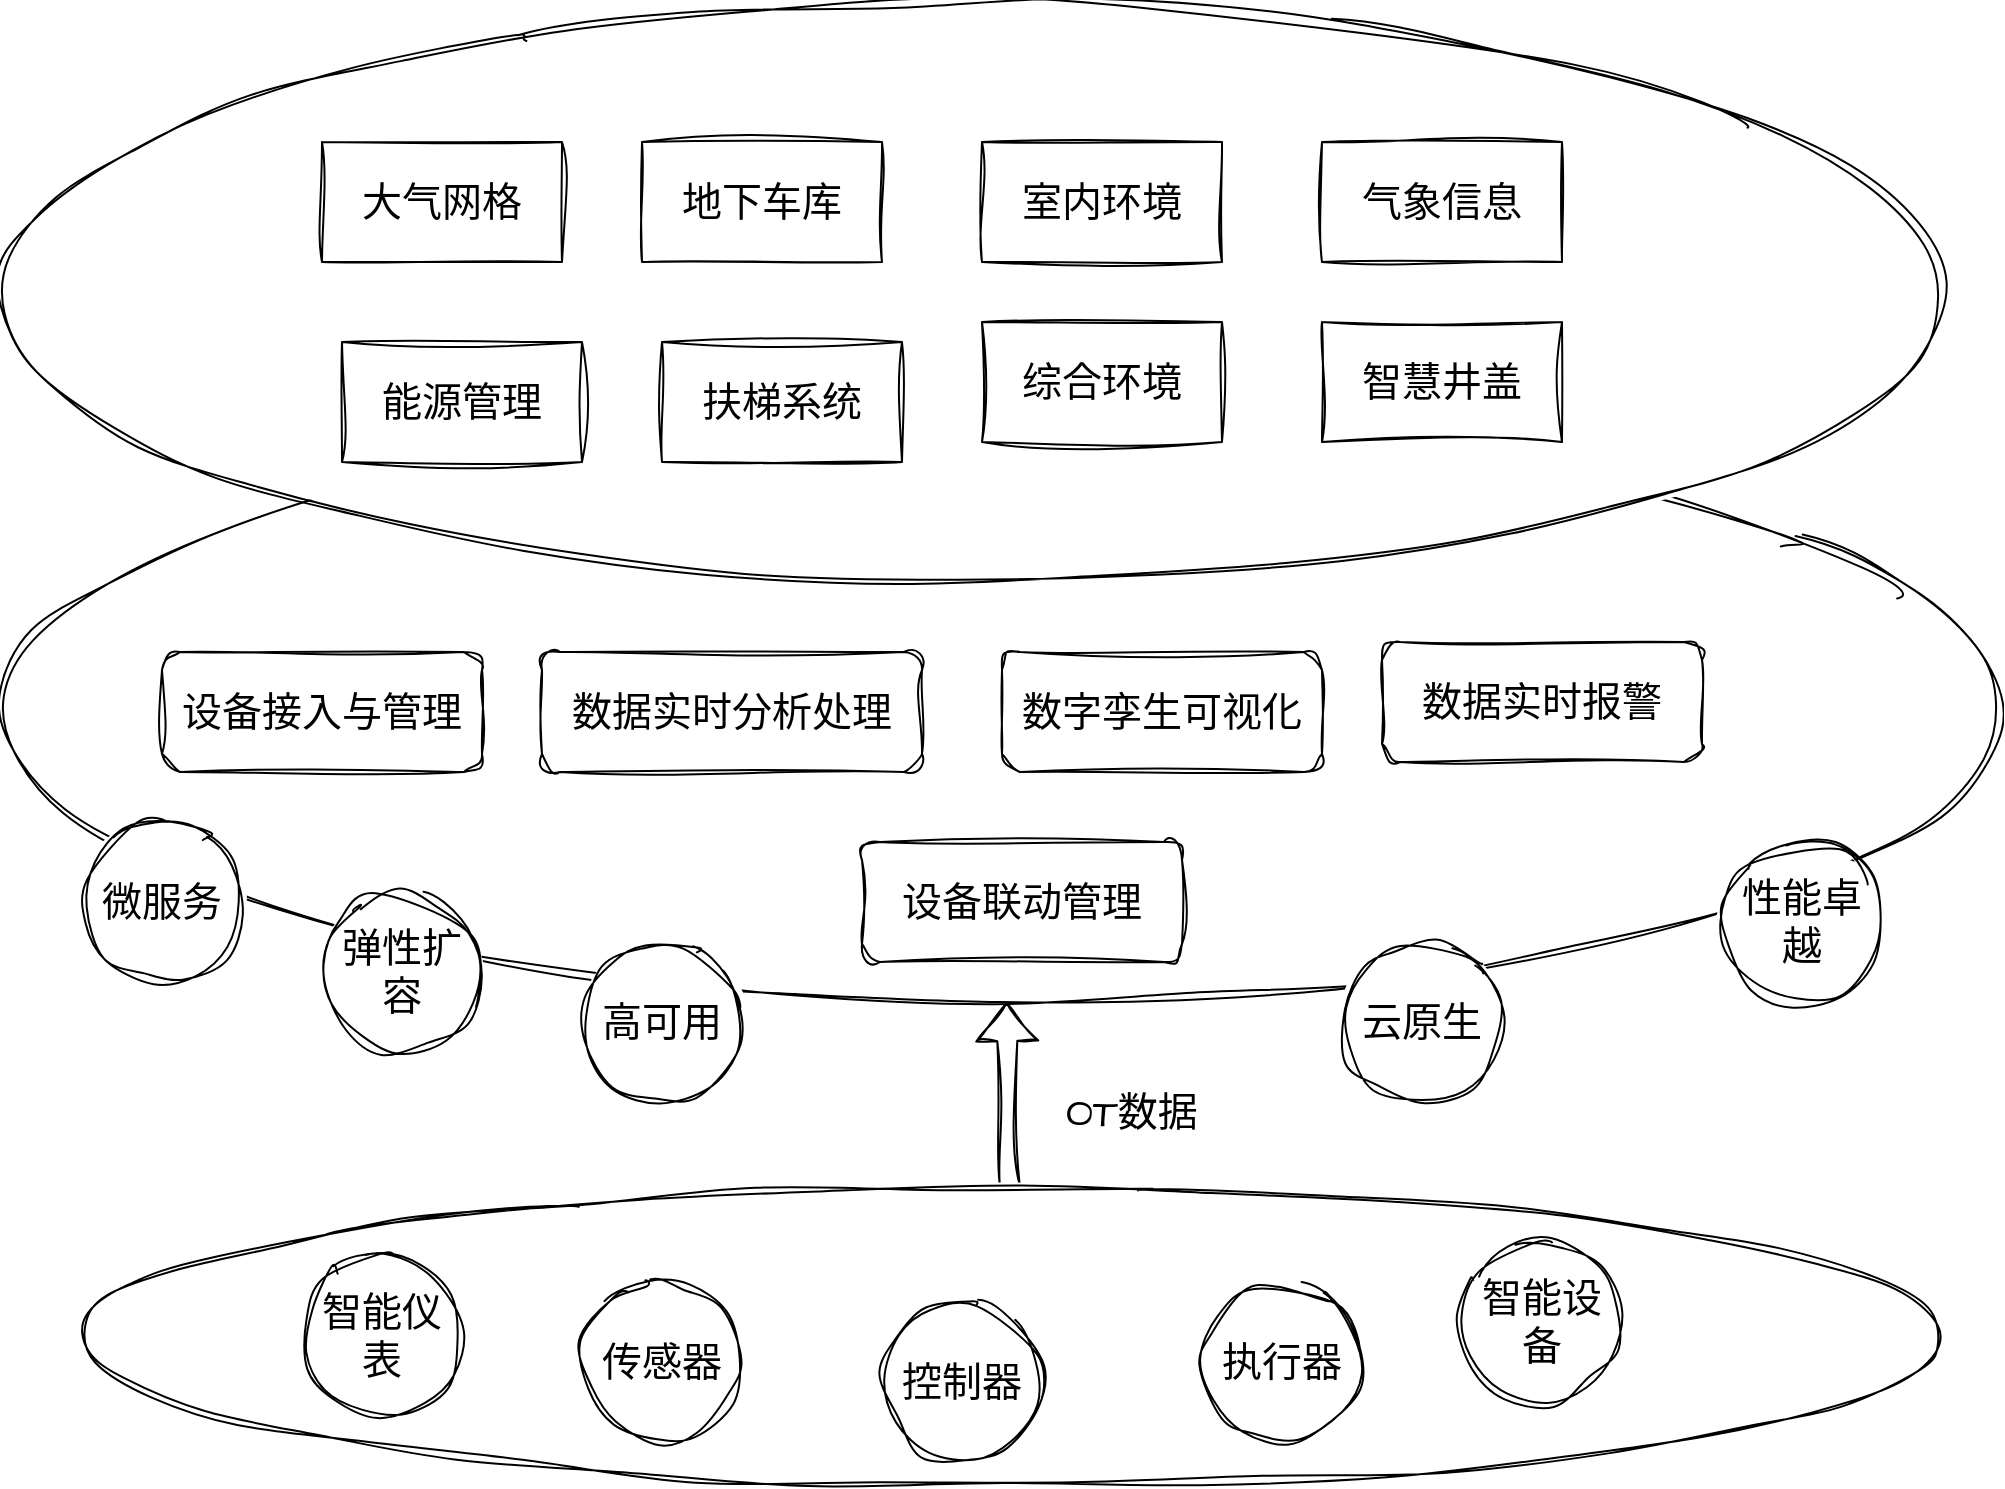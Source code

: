 <mxfile version="21.8.0" type="github" pages="3">
  <diagram name="SaaS" id="m4n6hDYsiDirdl6bRJB4">
    <mxGraphModel dx="887" dy="1329" grid="0" gridSize="10" guides="1" tooltips="1" connect="0" arrows="1" fold="1" page="0" pageScale="1" pageWidth="827" pageHeight="1169" math="0" shadow="0">
      <root>
        <mxCell id="0" />
        <mxCell id="1" parent="0" />
        <mxCell id="RZoHzr7NwzyxJqicnZkD-8" value="" style="edgeStyle=none;shape=flexArrow;rounded=0;sketch=1;hachureGap=4;jiggle=2;curveFitting=1;orthogonalLoop=1;jettySize=auto;html=1;fontFamily=Architects Daughter;fontSource=https%3A%2F%2Ffonts.googleapis.com%2Fcss%3Ffamily%3DArchitects%2BDaughter;fontSize=16;" edge="1" parent="1" source="RZoHzr7NwzyxJqicnZkD-6" target="gieo1ZY8_jx4dygd5aAG-10">
          <mxGeometry relative="1" as="geometry" />
        </mxCell>
        <mxCell id="gieo1ZY8_jx4dygd5aAG-10" value="" style="ellipse;whiteSpace=wrap;html=1;sketch=1;hachureGap=4;jiggle=2;curveFitting=1;fontFamily=Architects Daughter;fontSource=https%3A%2F%2Ffonts.googleapis.com%2Fcss%3Ffamily%3DArchitects%2BDaughter;fontSize=20;" vertex="1" parent="1">
          <mxGeometry x="880" y="200" width="1000" height="290" as="geometry" />
        </mxCell>
        <mxCell id="gieo1ZY8_jx4dygd5aAG-12" value="设备接入与管理" style="rounded=1;whiteSpace=wrap;html=1;sketch=1;hachureGap=4;jiggle=2;curveFitting=1;fontFamily=Architects Daughter;fontSource=https%3A%2F%2Ffonts.googleapis.com%2Fcss%3Ffamily%3DArchitects%2BDaughter;fontSize=20;" vertex="1" parent="1">
          <mxGeometry x="960" y="315" width="160" height="60" as="geometry" />
        </mxCell>
        <mxCell id="gieo1ZY8_jx4dygd5aAG-13" value="数据实时分析处理" style="rounded=1;whiteSpace=wrap;html=1;sketch=1;hachureGap=4;jiggle=2;curveFitting=1;fontFamily=Architects Daughter;fontSource=https%3A%2F%2Ffonts.googleapis.com%2Fcss%3Ffamily%3DArchitects%2BDaughter;fontSize=20;" vertex="1" parent="1">
          <mxGeometry x="1150" y="315" width="190" height="60" as="geometry" />
        </mxCell>
        <mxCell id="gieo1ZY8_jx4dygd5aAG-14" value="数字孪生可视化" style="rounded=1;whiteSpace=wrap;html=1;sketch=1;hachureGap=4;jiggle=2;curveFitting=1;fontFamily=Architects Daughter;fontSource=https%3A%2F%2Ffonts.googleapis.com%2Fcss%3Ffamily%3DArchitects%2BDaughter;fontSize=20;" vertex="1" parent="1">
          <mxGeometry x="1380" y="315" width="160" height="60" as="geometry" />
        </mxCell>
        <mxCell id="gieo1ZY8_jx4dygd5aAG-15" value="数据实时报警" style="rounded=1;whiteSpace=wrap;html=1;sketch=1;hachureGap=4;jiggle=2;curveFitting=1;fontFamily=Architects Daughter;fontSource=https%3A%2F%2Ffonts.googleapis.com%2Fcss%3Ffamily%3DArchitects%2BDaughter;fontSize=20;" vertex="1" parent="1">
          <mxGeometry x="1570" y="310" width="160" height="60" as="geometry" />
        </mxCell>
        <mxCell id="gieo1ZY8_jx4dygd5aAG-16" value="设备联动管理" style="rounded=1;whiteSpace=wrap;html=1;sketch=1;hachureGap=4;jiggle=2;curveFitting=1;fontFamily=Architects Daughter;fontSource=https%3A%2F%2Ffonts.googleapis.com%2Fcss%3Ffamily%3DArchitects%2BDaughter;fontSize=20;" vertex="1" parent="1">
          <mxGeometry x="1310" y="410" width="160" height="60" as="geometry" />
        </mxCell>
        <mxCell id="gieo1ZY8_jx4dygd5aAG-17" value="微服务" style="ellipse;whiteSpace=wrap;html=1;aspect=fixed;sketch=1;hachureGap=4;jiggle=2;curveFitting=1;fontFamily=Architects Daughter;fontSource=https%3A%2F%2Ffonts.googleapis.com%2Fcss%3Ffamily%3DArchitects%2BDaughter;fontSize=20;" vertex="1" parent="1">
          <mxGeometry x="920" y="400" width="80" height="80" as="geometry" />
        </mxCell>
        <mxCell id="gieo1ZY8_jx4dygd5aAG-19" value="弹性扩容" style="ellipse;whiteSpace=wrap;html=1;aspect=fixed;sketch=1;hachureGap=4;jiggle=2;curveFitting=1;fontFamily=Architects Daughter;fontSource=https%3A%2F%2Ffonts.googleapis.com%2Fcss%3Ffamily%3DArchitects%2BDaughter;fontSize=20;" vertex="1" parent="1">
          <mxGeometry x="1040" y="435" width="80" height="80" as="geometry" />
        </mxCell>
        <mxCell id="gieo1ZY8_jx4dygd5aAG-20" value="高可用" style="ellipse;whiteSpace=wrap;html=1;aspect=fixed;sketch=1;hachureGap=4;jiggle=2;curveFitting=1;fontFamily=Architects Daughter;fontSource=https%3A%2F%2Ffonts.googleapis.com%2Fcss%3Ffamily%3DArchitects%2BDaughter;fontSize=20;" vertex="1" parent="1">
          <mxGeometry x="1170" y="460" width="80" height="80" as="geometry" />
        </mxCell>
        <mxCell id="gieo1ZY8_jx4dygd5aAG-21" value="云原生" style="ellipse;whiteSpace=wrap;html=1;aspect=fixed;sketch=1;hachureGap=4;jiggle=2;curveFitting=1;fontFamily=Architects Daughter;fontSource=https%3A%2F%2Ffonts.googleapis.com%2Fcss%3Ffamily%3DArchitects%2BDaughter;fontSize=20;" vertex="1" parent="1">
          <mxGeometry x="1550" y="460" width="80" height="80" as="geometry" />
        </mxCell>
        <mxCell id="gieo1ZY8_jx4dygd5aAG-22" value="性能卓越" style="ellipse;whiteSpace=wrap;html=1;aspect=fixed;sketch=1;hachureGap=4;jiggle=2;curveFitting=1;fontFamily=Architects Daughter;fontSource=https%3A%2F%2Ffonts.googleapis.com%2Fcss%3Ffamily%3DArchitects%2BDaughter;fontSize=20;" vertex="1" parent="1">
          <mxGeometry x="1740" y="410" width="80" height="80" as="geometry" />
        </mxCell>
        <mxCell id="RZoHzr7NwzyxJqicnZkD-9" value="OT数据" style="text;html=1;strokeColor=none;fillColor=none;align=center;verticalAlign=middle;whiteSpace=wrap;rounded=0;fontSize=20;fontFamily=Architects Daughter;" vertex="1" parent="1">
          <mxGeometry x="1390" y="530" width="110" height="30" as="geometry" />
        </mxCell>
        <mxCell id="uNp5tnJ4tZkyF2c7EMMy-1" value="" style="group" vertex="1" connectable="0" parent="1">
          <mxGeometry x="880" y="-10" width="970" height="290" as="geometry" />
        </mxCell>
        <mxCell id="gieo1ZY8_jx4dygd5aAG-1" value="" style="ellipse;whiteSpace=wrap;html=1;sketch=1;hachureGap=4;jiggle=2;curveFitting=1;fontFamily=Architects Daughter;fontSource=https%3A%2F%2Ffonts.googleapis.com%2Fcss%3Ffamily%3DArchitects%2BDaughter;fontSize=20;" vertex="1" parent="uNp5tnJ4tZkyF2c7EMMy-1">
          <mxGeometry width="970" height="290" as="geometry" />
        </mxCell>
        <mxCell id="gieo1ZY8_jx4dygd5aAG-2" value="大气网格" style="rounded=0;whiteSpace=wrap;html=1;sketch=1;hachureGap=4;jiggle=2;curveFitting=1;fontFamily=Architects Daughter;fontSource=https%3A%2F%2Ffonts.googleapis.com%2Fcss%3Ffamily%3DArchitects%2BDaughter;fontSize=20;" vertex="1" parent="uNp5tnJ4tZkyF2c7EMMy-1">
          <mxGeometry x="160" y="70" width="120" height="60" as="geometry" />
        </mxCell>
        <mxCell id="gieo1ZY8_jx4dygd5aAG-3" value="地下车库" style="rounded=0;whiteSpace=wrap;html=1;sketch=1;hachureGap=4;jiggle=2;curveFitting=1;fontFamily=Architects Daughter;fontSource=https%3A%2F%2Ffonts.googleapis.com%2Fcss%3Ffamily%3DArchitects%2BDaughter;fontSize=20;" vertex="1" parent="uNp5tnJ4tZkyF2c7EMMy-1">
          <mxGeometry x="320" y="70" width="120" height="60" as="geometry" />
        </mxCell>
        <mxCell id="gieo1ZY8_jx4dygd5aAG-4" value="能源管理" style="rounded=0;whiteSpace=wrap;html=1;sketch=1;hachureGap=4;jiggle=2;curveFitting=1;fontFamily=Architects Daughter;fontSource=https%3A%2F%2Ffonts.googleapis.com%2Fcss%3Ffamily%3DArchitects%2BDaughter;fontSize=20;" vertex="1" parent="uNp5tnJ4tZkyF2c7EMMy-1">
          <mxGeometry x="170" y="170" width="120" height="60" as="geometry" />
        </mxCell>
        <mxCell id="gieo1ZY8_jx4dygd5aAG-5" value="扶梯系统" style="rounded=0;whiteSpace=wrap;html=1;sketch=1;hachureGap=4;jiggle=2;curveFitting=1;fontFamily=Architects Daughter;fontSource=https%3A%2F%2Ffonts.googleapis.com%2Fcss%3Ffamily%3DArchitects%2BDaughter;fontSize=20;" vertex="1" parent="uNp5tnJ4tZkyF2c7EMMy-1">
          <mxGeometry x="330" y="170" width="120" height="60" as="geometry" />
        </mxCell>
        <mxCell id="gieo1ZY8_jx4dygd5aAG-6" value="室内环境" style="rounded=0;whiteSpace=wrap;html=1;sketch=1;hachureGap=4;jiggle=2;curveFitting=1;fontFamily=Architects Daughter;fontSource=https%3A%2F%2Ffonts.googleapis.com%2Fcss%3Ffamily%3DArchitects%2BDaughter;fontSize=20;" vertex="1" parent="uNp5tnJ4tZkyF2c7EMMy-1">
          <mxGeometry x="490" y="70" width="120" height="60" as="geometry" />
        </mxCell>
        <mxCell id="gieo1ZY8_jx4dygd5aAG-7" value="综合环境" style="rounded=0;whiteSpace=wrap;html=1;sketch=1;hachureGap=4;jiggle=2;curveFitting=1;fontFamily=Architects Daughter;fontSource=https%3A%2F%2Ffonts.googleapis.com%2Fcss%3Ffamily%3DArchitects%2BDaughter;fontSize=20;" vertex="1" parent="uNp5tnJ4tZkyF2c7EMMy-1">
          <mxGeometry x="490" y="160" width="120" height="60" as="geometry" />
        </mxCell>
        <mxCell id="gieo1ZY8_jx4dygd5aAG-8" value="气象信息" style="rounded=0;whiteSpace=wrap;html=1;sketch=1;hachureGap=4;jiggle=2;curveFitting=1;fontFamily=Architects Daughter;fontSource=https%3A%2F%2Ffonts.googleapis.com%2Fcss%3Ffamily%3DArchitects%2BDaughter;fontSize=20;" vertex="1" parent="uNp5tnJ4tZkyF2c7EMMy-1">
          <mxGeometry x="660" y="70" width="120" height="60" as="geometry" />
        </mxCell>
        <mxCell id="gieo1ZY8_jx4dygd5aAG-9" value="智慧井盖" style="rounded=0;whiteSpace=wrap;html=1;sketch=1;hachureGap=4;jiggle=2;curveFitting=1;fontFamily=Architects Daughter;fontSource=https%3A%2F%2Ffonts.googleapis.com%2Fcss%3Ffamily%3DArchitects%2BDaughter;fontSize=20;" vertex="1" parent="uNp5tnJ4tZkyF2c7EMMy-1">
          <mxGeometry x="660" y="160" width="120" height="60" as="geometry" />
        </mxCell>
        <mxCell id="uNp5tnJ4tZkyF2c7EMMy-2" value="" style="group" vertex="1" connectable="0" parent="1">
          <mxGeometry x="920" y="582" width="930" height="150" as="geometry" />
        </mxCell>
        <mxCell id="RZoHzr7NwzyxJqicnZkD-6" value="" style="ellipse;whiteSpace=wrap;html=1;sketch=1;hachureGap=4;jiggle=2;curveFitting=1;fontFamily=Architects Daughter;fontSource=https%3A%2F%2Ffonts.googleapis.com%2Fcss%3Ffamily%3DArchitects%2BDaughter;fontSize=20;" vertex="1" parent="uNp5tnJ4tZkyF2c7EMMy-2">
          <mxGeometry width="930" height="150" as="geometry" />
        </mxCell>
        <mxCell id="RZoHzr7NwzyxJqicnZkD-1" value="智能仪表" style="ellipse;whiteSpace=wrap;html=1;aspect=fixed;sketch=1;hachureGap=4;jiggle=2;curveFitting=1;fontFamily=Architects Daughter;fontSource=https%3A%2F%2Ffonts.googleapis.com%2Fcss%3Ffamily%3DArchitects%2BDaughter;fontSize=20;" vertex="1" parent="uNp5tnJ4tZkyF2c7EMMy-2">
          <mxGeometry x="110" y="35" width="80" height="80" as="geometry" />
        </mxCell>
        <mxCell id="RZoHzr7NwzyxJqicnZkD-2" value="传感器" style="ellipse;whiteSpace=wrap;html=1;aspect=fixed;sketch=1;hachureGap=4;jiggle=2;curveFitting=1;fontFamily=Architects Daughter;fontSource=https%3A%2F%2Ffonts.googleapis.com%2Fcss%3Ffamily%3DArchitects%2BDaughter;fontSize=20;" vertex="1" parent="uNp5tnJ4tZkyF2c7EMMy-2">
          <mxGeometry x="250" y="48" width="80" height="80" as="geometry" />
        </mxCell>
        <mxCell id="RZoHzr7NwzyxJqicnZkD-3" value="控制器" style="ellipse;whiteSpace=wrap;html=1;aspect=fixed;sketch=1;hachureGap=4;jiggle=2;curveFitting=1;fontFamily=Architects Daughter;fontSource=https%3A%2F%2Ffonts.googleapis.com%2Fcss%3Ffamily%3DArchitects%2BDaughter;fontSize=20;" vertex="1" parent="uNp5tnJ4tZkyF2c7EMMy-2">
          <mxGeometry x="400" y="58" width="80" height="80" as="geometry" />
        </mxCell>
        <mxCell id="RZoHzr7NwzyxJqicnZkD-4" value="执行器" style="ellipse;whiteSpace=wrap;html=1;aspect=fixed;sketch=1;hachureGap=4;jiggle=2;curveFitting=1;fontFamily=Architects Daughter;fontSource=https%3A%2F%2Ffonts.googleapis.com%2Fcss%3Ffamily%3DArchitects%2BDaughter;fontSize=20;" vertex="1" parent="uNp5tnJ4tZkyF2c7EMMy-2">
          <mxGeometry x="560" y="48" width="80" height="80" as="geometry" />
        </mxCell>
        <mxCell id="RZoHzr7NwzyxJqicnZkD-5" value="智能设备" style="ellipse;whiteSpace=wrap;html=1;aspect=fixed;sketch=1;hachureGap=4;jiggle=2;curveFitting=1;fontFamily=Architects Daughter;fontSource=https%3A%2F%2Ffonts.googleapis.com%2Fcss%3Ffamily%3DArchitects%2BDaughter;fontSize=20;" vertex="1" parent="uNp5tnJ4tZkyF2c7EMMy-2">
          <mxGeometry x="690" y="28" width="80" height="80" as="geometry" />
        </mxCell>
      </root>
    </mxGraphModel>
  </diagram>
  <diagram id="pRVTCiDznoJP4SaoYn0O" name="pass">
    <mxGraphModel dx="2234" dy="790" grid="1" gridSize="10" guides="1" tooltips="1" connect="1" arrows="1" fold="1" page="0" pageScale="1" pageWidth="827" pageHeight="1169" background="none" math="0" shadow="0">
      <root>
        <mxCell id="0" />
        <mxCell id="1" parent="0" />
        <mxCell id="oCex1-GJ8jX0Ny9O0goI-1" value="" style="group" vertex="1" connectable="0" parent="1">
          <mxGeometry x="250" y="660" width="230" height="130" as="geometry" />
        </mxCell>
        <mxCell id="vBun9J7u5blCc5pX4mfy-12" value="" style="rounded=0;whiteSpace=wrap;html=1;sketch=1;hachureGap=4;jiggle=2;curveFitting=1;fontFamily=Architects Daughter;fontSource=https%3A%2F%2Ffonts.googleapis.com%2Fcss%3Ffamily%3DArchitects%2BDaughter;fontSize=20;" vertex="1" parent="oCex1-GJ8jX0Ny9O0goI-1">
          <mxGeometry width="230" height="130" as="geometry" />
        </mxCell>
        <mxCell id="vBun9J7u5blCc5pX4mfy-13" value="MySQL" style="text;html=1;strokeColor=none;fillColor=none;align=center;verticalAlign=middle;whiteSpace=wrap;rounded=0;fontSize=20;fontFamily=Architects Daughter;" vertex="1" parent="oCex1-GJ8jX0Ny9O0goI-1">
          <mxGeometry x="30.002" y="80" width="53.077" height="48.75" as="geometry" />
        </mxCell>
        <mxCell id="vBun9J7u5blCc5pX4mfy-14" value="kafka" style="text;html=1;strokeColor=none;fillColor=none;align=center;verticalAlign=middle;whiteSpace=wrap;rounded=0;fontSize=20;fontFamily=Architects Daughter;" vertex="1" parent="oCex1-GJ8jX0Ny9O0goI-1">
          <mxGeometry x="29.998" y="40.63" width="53.077" height="48.75" as="geometry" />
        </mxCell>
        <mxCell id="vBun9J7u5blCc5pX4mfy-15" value="redis" style="text;html=1;strokeColor=none;fillColor=none;align=center;verticalAlign=middle;whiteSpace=wrap;rounded=0;fontSize=20;fontFamily=Architects Daughter;" vertex="1" parent="oCex1-GJ8jX0Ny9O0goI-1">
          <mxGeometry x="120.003" y="80" width="53.077" height="48.75" as="geometry" />
        </mxCell>
        <mxCell id="vBun9J7u5blCc5pX4mfy-16" value="数据存储与IOT Hub服务" style="text;html=1;strokeColor=#6c8ebf;fillColor=#dae8fc;align=center;verticalAlign=middle;whiteSpace=wrap;rounded=0;fontSize=20;fontFamily=Architects Daughter;" vertex="1" parent="oCex1-GJ8jX0Ny9O0goI-1">
          <mxGeometry width="230" height="48.75" as="geometry" />
        </mxCell>
        <mxCell id="ro426UDlpU2wgewWa03R-1" value="OSS" style="text;html=1;strokeColor=none;fillColor=none;align=center;verticalAlign=middle;whiteSpace=wrap;rounded=0;fontSize=20;fontFamily=Architects Daughter;" vertex="1" parent="oCex1-GJ8jX0Ny9O0goI-1">
          <mxGeometry x="120.003" y="40.63" width="53.077" height="48.75" as="geometry" />
        </mxCell>
        <mxCell id="oCex1-GJ8jX0Ny9O0goI-2" value="" style="group" vertex="1" connectable="0" parent="1">
          <mxGeometry x="-400" y="500" width="150" height="360" as="geometry" />
        </mxCell>
        <mxCell id="jM1yriNwd3W5rqvQQaX0-2" value="" style="rounded=0;whiteSpace=wrap;html=1;sketch=1;hachureGap=4;jiggle=2;curveFitting=1;fontFamily=Architects Daughter;fontSource=https%3A%2F%2Ffonts.googleapis.com%2Fcss%3Ffamily%3DArchitects%2BDaughter;fontSize=20;" vertex="1" parent="oCex1-GJ8jX0Ny9O0goI-2">
          <mxGeometry width="150" height="360" as="geometry" />
        </mxCell>
        <mxCell id="jM1yriNwd3W5rqvQQaX0-5" value="Spring Framework" style="text;html=1;strokeColor=none;fillColor=none;align=center;verticalAlign=middle;whiteSpace=wrap;rounded=0;fontSize=20;fontFamily=Architects Daughter;" vertex="1" parent="oCex1-GJ8jX0Ny9O0goI-2">
          <mxGeometry width="140" height="45" as="geometry" />
        </mxCell>
        <mxCell id="jM1yriNwd3W5rqvQQaX0-6" value="- API网关&lt;br&gt;- 服务发现&lt;br&gt;- 服务熔断&lt;br&gt;- 负载均衡" style="text;html=1;strokeColor=none;fillColor=none;align=center;verticalAlign=middle;whiteSpace=wrap;rounded=0;fontSize=20;fontFamily=Architects Daughter;" vertex="1" parent="oCex1-GJ8jX0Ny9O0goI-2">
          <mxGeometry x="15" y="112.5" width="110" height="191.25" as="geometry" />
        </mxCell>
        <mxCell id="jM1yriNwd3W5rqvQQaX0-7" value="Spring&amp;nbsp;Cloud" style="text;html=1;strokeColor=none;fillColor=none;align=center;verticalAlign=middle;whiteSpace=wrap;rounded=0;fontSize=20;fontFamily=Architects Daughter;" vertex="1" parent="oCex1-GJ8jX0Ny9O0goI-2">
          <mxGeometry x="5" y="56.25" width="140" height="45" as="geometry" />
        </mxCell>
        <mxCell id="oCex1-GJ8jX0Ny9O0goI-3" value="" style="group" vertex="1" connectable="0" parent="1">
          <mxGeometry x="-510" y="390" width="1000" height="85" as="geometry" />
        </mxCell>
        <mxCell id="vBun9J7u5blCc5pX4mfy-17" value="" style="rounded=0;whiteSpace=wrap;html=1;sketch=1;hachureGap=4;jiggle=2;curveFitting=1;fontFamily=Architects Daughter;fontSource=https%3A%2F%2Ffonts.googleapis.com%2Fcss%3Ffamily%3DArchitects%2BDaughter;fontSize=20;" vertex="1" parent="oCex1-GJ8jX0Ny9O0goI-3">
          <mxGeometry y="10" width="1000" height="70" as="geometry" />
        </mxCell>
        <mxCell id="vBun9J7u5blCc5pX4mfy-18" value="Saas" style="rounded=0;whiteSpace=wrap;html=1;sketch=1;hachureGap=4;jiggle=2;curveFitting=1;fontFamily=Architects Daughter;fontSource=https%3A%2F%2Ffonts.googleapis.com%2Fcss%3Ffamily%3DArchitects%2BDaughter;fontSize=20;" vertex="1" parent="oCex1-GJ8jX0Ny9O0goI-3">
          <mxGeometry y="10" width="120" height="70" as="geometry" />
        </mxCell>
        <mxCell id="vBun9J7u5blCc5pX4mfy-19" value="能源管理" style="ellipse;shape=cloud;whiteSpace=wrap;html=1;sketch=1;hachureGap=4;jiggle=2;curveFitting=1;fontFamily=Architects Daughter;fontSource=https%3A%2F%2Ffonts.googleapis.com%2Fcss%3Ffamily%3DArchitects%2BDaughter;fontSize=20;" vertex="1" parent="oCex1-GJ8jX0Ny9O0goI-3">
          <mxGeometry x="130" y="5" width="120" height="80" as="geometry" />
        </mxCell>
        <mxCell id="vBun9J7u5blCc5pX4mfy-20" value="扶梯系统" style="ellipse;shape=cloud;whiteSpace=wrap;html=1;sketch=1;hachureGap=4;jiggle=2;curveFitting=1;fontFamily=Architects Daughter;fontSource=https%3A%2F%2Ffonts.googleapis.com%2Fcss%3Ffamily%3DArchitects%2BDaughter;fontSize=20;" vertex="1" parent="oCex1-GJ8jX0Ny9O0goI-3">
          <mxGeometry x="250" y="5" width="120" height="80" as="geometry" />
        </mxCell>
        <mxCell id="xOC9U3DjnhbrJdBdTmDv-1" value="大气网格" style="ellipse;shape=cloud;whiteSpace=wrap;html=1;sketch=1;hachureGap=4;jiggle=2;curveFitting=1;fontFamily=Architects Daughter;fontSource=https%3A%2F%2Ffonts.googleapis.com%2Fcss%3Ffamily%3DArchitects%2BDaughter;fontSize=20;" vertex="1" parent="oCex1-GJ8jX0Ny9O0goI-3">
          <mxGeometry x="370" y="5" width="120" height="80" as="geometry" />
        </mxCell>
        <mxCell id="xOC9U3DjnhbrJdBdTmDv-2" value="地下车库" style="ellipse;shape=cloud;whiteSpace=wrap;html=1;sketch=1;hachureGap=4;jiggle=2;curveFitting=1;fontFamily=Architects Daughter;fontSource=https%3A%2F%2Ffonts.googleapis.com%2Fcss%3Ffamily%3DArchitects%2BDaughter;fontSize=20;" vertex="1" parent="oCex1-GJ8jX0Ny9O0goI-3">
          <mxGeometry x="490" y="5" width="120" height="80" as="geometry" />
        </mxCell>
        <mxCell id="xOC9U3DjnhbrJdBdTmDv-3" value="智慧井盖" style="ellipse;shape=cloud;whiteSpace=wrap;html=1;sketch=1;hachureGap=4;jiggle=2;curveFitting=1;fontFamily=Architects Daughter;fontSource=https%3A%2F%2Ffonts.googleapis.com%2Fcss%3Ffamily%3DArchitects%2BDaughter;fontSize=20;" vertex="1" parent="oCex1-GJ8jX0Ny9O0goI-3">
          <mxGeometry x="610" width="120" height="80" as="geometry" />
        </mxCell>
        <mxCell id="xOC9U3DjnhbrJdBdTmDv-4" value="气象信息" style="ellipse;shape=cloud;whiteSpace=wrap;html=1;sketch=1;hachureGap=4;jiggle=2;curveFitting=1;fontFamily=Architects Daughter;fontSource=https%3A%2F%2Ffonts.googleapis.com%2Fcss%3Ffamily%3DArchitects%2BDaughter;fontSize=20;" vertex="1" parent="oCex1-GJ8jX0Ny9O0goI-3">
          <mxGeometry x="730" y="5" width="120" height="80" as="geometry" />
        </mxCell>
        <mxCell id="xOC9U3DjnhbrJdBdTmDv-5" value="室内环境" style="ellipse;shape=cloud;whiteSpace=wrap;html=1;sketch=1;hachureGap=4;jiggle=2;curveFitting=1;fontFamily=Architects Daughter;fontSource=https%3A%2F%2Ffonts.googleapis.com%2Fcss%3Ffamily%3DArchitects%2BDaughter;fontSize=20;" vertex="1" parent="oCex1-GJ8jX0Ny9O0goI-3">
          <mxGeometry x="850" y="5" width="120" height="80" as="geometry" />
        </mxCell>
        <mxCell id="oCex1-GJ8jX0Ny9O0goI-4" value="" style="group" vertex="1" connectable="0" parent="1">
          <mxGeometry x="-520" y="900" width="1000" height="60" as="geometry" />
        </mxCell>
        <mxCell id="vBun9J7u5blCc5pX4mfy-2" value="" style="rounded=0;whiteSpace=wrap;html=1;sketch=1;hachureGap=4;jiggle=2;curveFitting=1;fontFamily=Architects Daughter;fontSource=https%3A%2F%2Ffonts.googleapis.com%2Fcss%3Ffamily%3DArchitects%2BDaughter;fontSize=20;" vertex="1" parent="oCex1-GJ8jX0Ny9O0goI-4">
          <mxGeometry width="960" height="60" as="geometry" />
        </mxCell>
        <mxCell id="vBun9J7u5blCc5pX4mfy-1" value="IaaS" style="rounded=0;whiteSpace=wrap;html=1;sketch=1;hachureGap=4;jiggle=2;curveFitting=1;fontFamily=Architects Daughter;fontSource=https%3A%2F%2Ffonts.googleapis.com%2Fcss%3Ffamily%3DArchitects%2BDaughter;fontSize=20;" vertex="1" parent="oCex1-GJ8jX0Ny9O0goI-4">
          <mxGeometry width="120" height="60" as="geometry" />
        </mxCell>
        <mxCell id="vBun9J7u5blCc5pX4mfy-3" value="" style="rounded=0;whiteSpace=wrap;html=1;sketch=1;hachureGap=4;jiggle=2;curveFitting=1;fontFamily=Architects Daughter;fontSource=https%3A%2F%2Ffonts.googleapis.com%2Fcss%3Ffamily%3DArchitects%2BDaughter;fontSize=20;" vertex="1" parent="oCex1-GJ8jX0Ny9O0goI-4">
          <mxGeometry x="150" width="530" height="60" as="geometry" />
        </mxCell>
        <mxCell id="vBun9J7u5blCc5pX4mfy-4" value="" style="rounded=0;whiteSpace=wrap;html=1;sketch=1;hachureGap=4;jiggle=2;curveFitting=1;fontFamily=Architects Daughter;fontSource=https%3A%2F%2Ffonts.googleapis.com%2Fcss%3Ffamily%3DArchitects%2BDaughter;fontSize=20;" vertex="1" parent="oCex1-GJ8jX0Ny9O0goI-4">
          <mxGeometry x="730" width="270" height="60" as="geometry" />
        </mxCell>
        <mxCell id="vBun9J7u5blCc5pX4mfy-5" value="公有云" style="rounded=0;whiteSpace=wrap;html=1;sketch=1;hachureGap=4;jiggle=2;curveFitting=1;fontFamily=Architects Daughter;fontSource=https%3A%2F%2Ffonts.googleapis.com%2Fcss%3Ffamily%3DArchitects%2BDaughter;fontSize=20;fillColor=#dae8fc;strokeColor=#6c8ebf;" vertex="1" parent="oCex1-GJ8jX0Ny9O0goI-4">
          <mxGeometry x="150" width="120" height="60" as="geometry" />
        </mxCell>
        <mxCell id="vBun9J7u5blCc5pX4mfy-6" value="阿里云" style="rounded=0;whiteSpace=wrap;html=1;sketch=1;hachureGap=4;jiggle=2;curveFitting=1;fontFamily=Architects Daughter;fontSource=https%3A%2F%2Ffonts.googleapis.com%2Fcss%3Ffamily%3DArchitects%2BDaughter;fontSize=20;" vertex="1" parent="oCex1-GJ8jX0Ny9O0goI-4">
          <mxGeometry x="300" width="120" height="60" as="geometry" />
        </mxCell>
        <mxCell id="vBun9J7u5blCc5pX4mfy-8" value="aws" style="rounded=0;whiteSpace=wrap;html=1;sketch=1;hachureGap=4;jiggle=2;curveFitting=1;fontFamily=Architects Daughter;fontSource=https%3A%2F%2Ffonts.googleapis.com%2Fcss%3Ffamily%3DArchitects%2BDaughter;fontSize=20;" vertex="1" parent="oCex1-GJ8jX0Ny9O0goI-4">
          <mxGeometry x="440" width="120" height="60" as="geometry" />
        </mxCell>
        <mxCell id="vBun9J7u5blCc5pX4mfy-9" value="Azure" style="rounded=0;whiteSpace=wrap;html=1;sketch=1;hachureGap=4;jiggle=2;curveFitting=1;fontFamily=Architects Daughter;fontSource=https%3A%2F%2Ffonts.googleapis.com%2Fcss%3Ffamily%3DArchitects%2BDaughter;fontSize=20;" vertex="1" parent="oCex1-GJ8jX0Ny9O0goI-4">
          <mxGeometry x="570" width="120" height="60" as="geometry" />
        </mxCell>
        <mxCell id="vBun9J7u5blCc5pX4mfy-10" value="私有云" style="rounded=0;whiteSpace=wrap;html=1;sketch=1;hachureGap=4;jiggle=2;curveFitting=1;fontFamily=Architects Daughter;fontSource=https%3A%2F%2Ffonts.googleapis.com%2Fcss%3Ffamily%3DArchitects%2BDaughter;fontSize=20;fillColor=#dae8fc;strokeColor=#6c8ebf;" vertex="1" parent="oCex1-GJ8jX0Ny9O0goI-4">
          <mxGeometry x="730" width="120" height="60" as="geometry" />
        </mxCell>
        <mxCell id="vBun9J7u5blCc5pX4mfy-11" value="openstack" style="rounded=0;whiteSpace=wrap;html=1;sketch=1;hachureGap=4;jiggle=2;curveFitting=1;fontFamily=Architects Daughter;fontSource=https%3A%2F%2Ffonts.googleapis.com%2Fcss%3Ffamily%3DArchitects%2BDaughter;fontSize=20;" vertex="1" parent="oCex1-GJ8jX0Ny9O0goI-4">
          <mxGeometry x="880" width="120" height="60" as="geometry" />
        </mxCell>
        <mxCell id="Uzu1ptEVXx7t58TAPy_s-1" value="" style="group" vertex="1" connectable="0" parent="1">
          <mxGeometry x="-520" y="500" width="120" height="360" as="geometry" />
        </mxCell>
        <mxCell id="Uzu1ptEVXx7t58TAPy_s-2" value="PaaS" style="rounded=0;whiteSpace=wrap;html=1;sketch=1;hachureGap=4;jiggle=2;curveFitting=1;fontFamily=Architects Daughter;fontSource=https%3A%2F%2Ffonts.googleapis.com%2Fcss%3Ffamily%3DArchitects%2BDaughter;fontSize=20;" vertex="1" parent="Uzu1ptEVXx7t58TAPy_s-1">
          <mxGeometry width="120" height="360" as="geometry" />
        </mxCell>
        <mxCell id="Uzu1ptEVXx7t58TAPy_s-6" value="" style="rounded=0;whiteSpace=wrap;html=1;sketch=1;hachureGap=4;jiggle=2;curveFitting=1;fontFamily=Architects Daughter;fontSource=https%3A%2F%2Ffonts.googleapis.com%2Fcss%3Ffamily%3DArchitects%2BDaughter;fontSize=20;" vertex="1" parent="1">
          <mxGeometry x="-230" y="800" width="710" height="60" as="geometry" />
        </mxCell>
        <mxCell id="Uzu1ptEVXx7t58TAPy_s-7" value="连接服务" style="text;html=1;strokeColor=#6c8ebf;fillColor=#dae8fc;align=center;verticalAlign=middle;whiteSpace=wrap;rounded=0;fontSize=20;fontFamily=Architects Daughter;" vertex="1" parent="1">
          <mxGeometry x="-230" y="800" width="710" height="30" as="geometry" />
        </mxCell>
        <mxCell id="Uzu1ptEVXx7t58TAPy_s-8" value="硬件网关" style="text;html=1;strokeColor=none;fillColor=none;align=center;verticalAlign=middle;whiteSpace=wrap;rounded=0;fontSize=20;fontFamily=Architects Daughter;" vertex="1" parent="1">
          <mxGeometry x="10" y="830" width="90" height="30" as="geometry" />
        </mxCell>
        <mxCell id="Uzu1ptEVXx7t58TAPy_s-14" value="虚拟网关" style="text;html=1;strokeColor=none;fillColor=none;align=center;verticalAlign=middle;whiteSpace=wrap;rounded=0;fontSize=20;fontFamily=Architects Daughter;" vertex="1" parent="1">
          <mxGeometry x="140" y="830" width="90" height="30" as="geometry" />
        </mxCell>
        <mxCell id="RegskI3ys9DZGQY6bcoO-1" value="" style="group" vertex="1" connectable="0" parent="1">
          <mxGeometry x="-230" y="500" width="210" height="130" as="geometry" />
        </mxCell>
        <mxCell id="RegskI3ys9DZGQY6bcoO-2" value="" style="rounded=0;whiteSpace=wrap;html=1;sketch=1;hachureGap=4;jiggle=2;curveFitting=1;fontFamily=Architects Daughter;fontSource=https%3A%2F%2Ffonts.googleapis.com%2Fcss%3Ffamily%3DArchitects%2BDaughter;fontSize=20;" vertex="1" parent="RegskI3ys9DZGQY6bcoO-1">
          <mxGeometry width="199.5" height="130" as="geometry" />
        </mxCell>
        <mxCell id="RegskI3ys9DZGQY6bcoO-3" value="- 2D&amp;amp;3D 显示" style="text;html=1;strokeColor=none;fillColor=none;align=center;verticalAlign=middle;whiteSpace=wrap;rounded=0;fontSize=20;fontFamily=Architects Daughter;" vertex="1" parent="RegskI3ys9DZGQY6bcoO-1">
          <mxGeometry y="65" width="194.649" height="48.75" as="geometry" />
        </mxCell>
        <mxCell id="RegskI3ys9DZGQY6bcoO-6" value="可视化服务" style="text;html=1;strokeColor=#6c8ebf;fillColor=#dae8fc;align=center;verticalAlign=middle;whiteSpace=wrap;rounded=0;fontSize=20;fontFamily=Architects Daughter;" vertex="1" parent="RegskI3ys9DZGQY6bcoO-1">
          <mxGeometry width="199.5" height="48.75" as="geometry" />
        </mxCell>
        <mxCell id="4bU8t5vI5baseSGchvh8-1" value="" style="group" vertex="1" connectable="0" parent="1">
          <mxGeometry x="255" y="500" width="235" height="130" as="geometry" />
        </mxCell>
        <mxCell id="4bU8t5vI5baseSGchvh8-2" value="" style="rounded=0;whiteSpace=wrap;html=1;sketch=1;hachureGap=4;jiggle=2;curveFitting=1;fontFamily=Architects Daughter;fontSource=https%3A%2F%2Ffonts.googleapis.com%2Fcss%3Ffamily%3DArchitects%2BDaughter;fontSize=20;" vertex="1" parent="4bU8t5vI5baseSGchvh8-1">
          <mxGeometry width="223.25" height="130.0" as="geometry" />
        </mxCell>
        <mxCell id="4bU8t5vI5baseSGchvh8-3" value="- 报警与通知&lt;br&gt;- 设备健康检查&lt;br&gt;- 报警配置" style="text;html=1;strokeColor=none;fillColor=none;align=center;verticalAlign=middle;whiteSpace=wrap;rounded=0;fontSize=20;fontFamily=Architects Daughter;" vertex="1" parent="4bU8t5vI5baseSGchvh8-1">
          <mxGeometry y="65.0" width="217.821" height="48.75" as="geometry" />
        </mxCell>
        <mxCell id="4bU8t5vI5baseSGchvh8-4" value="报警服务" style="text;html=1;strokeColor=#6c8ebf;fillColor=#dae8fc;align=center;verticalAlign=middle;whiteSpace=wrap;rounded=0;fontSize=20;fontFamily=Architects Daughter;" vertex="1" parent="4bU8t5vI5baseSGchvh8-1">
          <mxGeometry width="223.25" height="48.75" as="geometry" />
        </mxCell>
        <mxCell id="4bU8t5vI5baseSGchvh8-9" value="" style="group" vertex="1" connectable="0" parent="1">
          <mxGeometry x="-230" y="660" width="220" height="130" as="geometry" />
        </mxCell>
        <mxCell id="4bU8t5vI5baseSGchvh8-10" value="" style="rounded=0;whiteSpace=wrap;html=1;sketch=1;hachureGap=4;jiggle=2;curveFitting=1;fontFamily=Architects Daughter;fontSource=https%3A%2F%2Ffonts.googleapis.com%2Fcss%3Ffamily%3DArchitects%2BDaughter;fontSize=20;" vertex="1" parent="4bU8t5vI5baseSGchvh8-9">
          <mxGeometry width="209" height="130.0" as="geometry" />
        </mxCell>
        <mxCell id="4bU8t5vI5baseSGchvh8-11" value="- 新建工单&lt;br&gt;- 巡检工单&lt;br&gt;- 工单状态显示" style="text;html=1;strokeColor=none;fillColor=none;align=center;verticalAlign=middle;whiteSpace=wrap;rounded=0;fontSize=20;fontFamily=Architects Daughter;" vertex="1" parent="4bU8t5vI5baseSGchvh8-9">
          <mxGeometry y="48.75" width="203.92" height="81.25" as="geometry" />
        </mxCell>
        <mxCell id="4bU8t5vI5baseSGchvh8-12" value="工单服务" style="text;html=1;strokeColor=#6c8ebf;fillColor=#dae8fc;align=center;verticalAlign=middle;whiteSpace=wrap;rounded=0;fontSize=20;fontFamily=Architects Daughter;" vertex="1" parent="4bU8t5vI5baseSGchvh8-9">
          <mxGeometry width="209" height="48.75" as="geometry" />
        </mxCell>
        <mxCell id="w_fwLQqLeihPkCm9Hyxs-1" value="" style="group" vertex="1" connectable="0" parent="1">
          <mxGeometry x="-10" y="660" width="260" height="130" as="geometry" />
        </mxCell>
        <mxCell id="w_fwLQqLeihPkCm9Hyxs-2" value="" style="rounded=0;whiteSpace=wrap;html=1;sketch=1;hachureGap=4;jiggle=2;curveFitting=1;fontFamily=Architects Daughter;fontSource=https%3A%2F%2Ffonts.googleapis.com%2Fcss%3Ffamily%3DArchitects%2BDaughter;fontSize=20;" vertex="1" parent="w_fwLQqLeihPkCm9Hyxs-1">
          <mxGeometry width="247.0" height="130.0" as="geometry" />
        </mxCell>
        <mxCell id="w_fwLQqLeihPkCm9Hyxs-3" value="- 用户管理&lt;br&gt;- 区域管理&lt;br&gt;- 许可证管理" style="text;html=1;strokeColor=none;fillColor=none;align=center;verticalAlign=middle;whiteSpace=wrap;rounded=0;fontSize=20;fontFamily=Architects Daughter;" vertex="1" parent="w_fwLQqLeihPkCm9Hyxs-1">
          <mxGeometry y="48.75" width="130" height="81.25" as="geometry" />
        </mxCell>
        <mxCell id="w_fwLQqLeihPkCm9Hyxs-4" value="系统服务" style="text;html=1;strokeColor=#6c8ebf;fillColor=#dae8fc;align=center;verticalAlign=middle;whiteSpace=wrap;rounded=0;fontSize=20;fontFamily=Architects Daughter;" vertex="1" parent="w_fwLQqLeihPkCm9Hyxs-1">
          <mxGeometry width="247.0" height="48.75" as="geometry" />
        </mxCell>
        <mxCell id="5yusRWcU7UOMR2MbRT5D-5" value="- 角色管理&lt;br&gt;- 权限管理&lt;br&gt;- 操作日志" style="text;html=1;strokeColor=none;fillColor=none;align=center;verticalAlign=middle;whiteSpace=wrap;rounded=0;fontSize=20;fontFamily=Architects Daughter;" vertex="1" parent="w_fwLQqLeihPkCm9Hyxs-1">
          <mxGeometry x="117.0" y="48.75" width="130" height="81.25" as="geometry" />
        </mxCell>
        <mxCell id="5yusRWcU7UOMR2MbRT5D-6" value="" style="group" vertex="1" connectable="0" parent="1">
          <mxGeometry x="-10" y="500" width="260" height="130" as="geometry" />
        </mxCell>
        <mxCell id="5yusRWcU7UOMR2MbRT5D-7" value="" style="rounded=0;whiteSpace=wrap;html=1;sketch=1;hachureGap=4;jiggle=2;curveFitting=1;fontFamily=Architects Daughter;fontSource=https%3A%2F%2Ffonts.googleapis.com%2Fcss%3Ffamily%3DArchitects%2BDaughter;fontSize=20;" vertex="1" parent="5yusRWcU7UOMR2MbRT5D-6">
          <mxGeometry width="247.0" height="130.0" as="geometry" />
        </mxCell>
        <mxCell id="5yusRWcU7UOMR2MbRT5D-8" value="- 设备管理&lt;br&gt;- 网关管理" style="text;html=1;strokeColor=none;fillColor=none;align=center;verticalAlign=middle;whiteSpace=wrap;rounded=0;fontSize=20;fontFamily=Architects Daughter;" vertex="1" parent="5yusRWcU7UOMR2MbRT5D-6">
          <mxGeometry y="48.75" width="130" height="81.25" as="geometry" />
        </mxCell>
        <mxCell id="5yusRWcU7UOMR2MbRT5D-9" value="设备服务" style="text;html=1;strokeColor=#6c8ebf;fillColor=#dae8fc;align=center;verticalAlign=middle;whiteSpace=wrap;rounded=0;fontSize=20;fontFamily=Architects Daughter;" vertex="1" parent="5yusRWcU7UOMR2MbRT5D-6">
          <mxGeometry width="247.0" height="48.75" as="geometry" />
        </mxCell>
        <mxCell id="5yusRWcU7UOMR2MbRT5D-10" value="- 数据分析&lt;br&gt;- 报表生产与导出" style="text;html=1;strokeColor=none;fillColor=none;align=center;verticalAlign=middle;whiteSpace=wrap;rounded=0;fontSize=20;fontFamily=Architects Daughter;" vertex="1" parent="5yusRWcU7UOMR2MbRT5D-6">
          <mxGeometry x="117.0" y="48.75" width="130" height="81.25" as="geometry" />
        </mxCell>
      </root>
    </mxGraphModel>
  </diagram>
  <diagram id="EcMdMI9y9xc1YftWcTiL" name="IoTSuite">
    <mxGraphModel dx="2234" dy="1190" grid="1" gridSize="10" guides="1" tooltips="1" connect="1" arrows="1" fold="1" page="0" pageScale="1" pageWidth="827" pageHeight="1169" math="0" shadow="0">
      <root>
        <mxCell id="0" />
        <mxCell id="1" parent="0" />
        <mxCell id="BBPRJgDQCxgFF9c9QPXA-1" value="" style="ellipse;whiteSpace=wrap;html=1;sketch=1;hachureGap=4;jiggle=2;curveFitting=1;fontFamily=Architects Daughter;fontSource=https%3A%2F%2Ffonts.googleapis.com%2Fcss%3Ffamily%3DArchitects%2BDaughter;fontSize=20;" vertex="1" parent="1">
          <mxGeometry x="-376.99" y="-80" width="930" height="340" as="geometry" />
        </mxCell>
        <mxCell id="_q8yerEMqYrxxo3Fl0LK-1" value="" style="rounded=0;whiteSpace=wrap;html=1;sketch=1;hachureGap=4;jiggle=2;curveFitting=1;fontFamily=Architects Daughter;fontSource=https%3A%2F%2Ffonts.googleapis.com%2Fcss%3Ffamily%3DArchitects%2BDaughter;fontSize=20;" vertex="1" parent="1">
          <mxGeometry x="-307.5" y="500" width="815" height="60" as="geometry" />
        </mxCell>
        <mxCell id="_q8yerEMqYrxxo3Fl0LK-2" value="Connect OT Data" style="text;html=1;strokeColor=none;fillColor=none;align=center;verticalAlign=middle;whiteSpace=wrap;rounded=0;fontSize=20;fontFamily=Architects Daughter;" vertex="1" parent="1">
          <mxGeometry x="-290" y="515" width="100" height="30" as="geometry" />
        </mxCell>
        <mxCell id="_q8yerEMqYrxxo3Fl0LK-3" value="智能设备" style="text;html=1;strokeColor=none;fillColor=none;align=center;verticalAlign=middle;whiteSpace=wrap;rounded=0;fontSize=20;fontFamily=Architects Daughter;" vertex="1" parent="1">
          <mxGeometry x="-143" y="515" width="90" height="30" as="geometry" />
        </mxCell>
        <mxCell id="_q8yerEMqYrxxo3Fl0LK-4" value="智能仪表" style="text;html=1;strokeColor=none;fillColor=none;align=center;verticalAlign=middle;whiteSpace=wrap;rounded=0;fontSize=20;fontFamily=Architects Daughter;" vertex="1" parent="1">
          <mxGeometry x="-30" y="515" width="90" height="30" as="geometry" />
        </mxCell>
        <mxCell id="_q8yerEMqYrxxo3Fl0LK-5" value="传感器" style="text;html=1;strokeColor=none;fillColor=none;align=center;verticalAlign=middle;whiteSpace=wrap;rounded=0;fontSize=20;fontFamily=Architects Daughter;" vertex="1" parent="1">
          <mxGeometry x="80" y="517.5" width="90" height="25" as="geometry" />
        </mxCell>
        <mxCell id="_q8yerEMqYrxxo3Fl0LK-6" value="控制器" style="text;html=1;strokeColor=none;fillColor=none;align=center;verticalAlign=middle;whiteSpace=wrap;rounded=0;fontSize=20;fontFamily=Architects Daughter;" vertex="1" parent="1">
          <mxGeometry x="190" y="515" width="70" height="30" as="geometry" />
        </mxCell>
        <mxCell id="_q8yerEMqYrxxo3Fl0LK-7" value="执行器" style="text;html=1;strokeColor=none;fillColor=none;align=center;verticalAlign=middle;whiteSpace=wrap;rounded=0;fontSize=20;fontFamily=Architects Daughter;" vertex="1" parent="1">
          <mxGeometry x="310" y="515" width="70" height="30" as="geometry" />
        </mxCell>
        <mxCell id="NvovJK7E1KgzDhMn70sZ-2" value="" style="rounded=0;whiteSpace=wrap;html=1;sketch=1;hachureGap=4;jiggle=2;curveFitting=1;fontFamily=Architects Daughter;fontSource=https%3A%2F%2Ffonts.googleapis.com%2Fcss%3Ffamily%3DArchitects%2BDaughter;fontSize=20;" vertex="1" parent="1">
          <mxGeometry x="-307" y="410" width="817" height="60" as="geometry" />
        </mxCell>
        <mxCell id="NvovJK7E1KgzDhMn70sZ-3" value="OT数据采集" style="text;html=1;strokeColor=none;fillColor=none;align=center;verticalAlign=middle;whiteSpace=wrap;rounded=0;fontSize=20;fontFamily=Architects Daughter;" vertex="1" parent="1">
          <mxGeometry x="-282.5" y="410" width="120" height="30" as="geometry" />
        </mxCell>
        <mxCell id="NvovJK7E1KgzDhMn70sZ-4" value="连接协议支持：" style="text;html=1;strokeColor=none;fillColor=none;align=center;verticalAlign=middle;whiteSpace=wrap;rounded=0;fontSize=20;fontFamily=Architects Daughter;" vertex="1" parent="1">
          <mxGeometry x="-282.5" y="440" width="142.5" height="30" as="geometry" />
        </mxCell>
        <mxCell id="NvovJK7E1KgzDhMn70sZ-5" value="MQTT" style="text;html=1;strokeColor=none;fillColor=none;align=center;verticalAlign=middle;whiteSpace=wrap;rounded=0;fontSize=20;fontFamily=Architects Daughter;" vertex="1" parent="1">
          <mxGeometry x="-128" y="440" width="60" height="30" as="geometry" />
        </mxCell>
        <mxCell id="NvovJK7E1KgzDhMn70sZ-6" value="HTTP" style="text;html=1;strokeColor=none;fillColor=none;align=center;verticalAlign=middle;whiteSpace=wrap;rounded=0;fontSize=20;fontFamily=Architects Daughter;" vertex="1" parent="1">
          <mxGeometry x="-15" y="440" width="60" height="30" as="geometry" />
        </mxCell>
        <mxCell id="NvovJK7E1KgzDhMn70sZ-7" value="协议适配" style="text;html=1;strokeColor=none;fillColor=none;align=center;verticalAlign=middle;whiteSpace=wrap;rounded=0;fontSize=20;fontFamily=Architects Daughter;" vertex="1" parent="1">
          <mxGeometry x="-150" y="410" width="90" height="30" as="geometry" />
        </mxCell>
        <mxCell id="NvovJK7E1KgzDhMn70sZ-9" value="层级设备管理" style="text;html=1;strokeColor=none;fillColor=none;align=center;verticalAlign=middle;whiteSpace=wrap;rounded=0;fontSize=20;fontFamily=Architects Daughter;" vertex="1" parent="1">
          <mxGeometry x="-40" y="410" width="130" height="30" as="geometry" />
        </mxCell>
        <mxCell id="NvovJK7E1KgzDhMn70sZ-10" value="实时数据处理" style="text;html=1;strokeColor=none;fillColor=none;align=center;verticalAlign=middle;whiteSpace=wrap;rounded=0;fontSize=20;fontFamily=Architects Daughter;" vertex="1" parent="1">
          <mxGeometry x="110" y="410" width="130" height="30" as="geometry" />
        </mxCell>
        <mxCell id="NvovJK7E1KgzDhMn70sZ-11" value="可靠数据存储" style="text;html=1;strokeColor=none;fillColor=none;align=center;verticalAlign=middle;whiteSpace=wrap;rounded=0;fontSize=20;fontFamily=Architects Daughter;" vertex="1" parent="1">
          <mxGeometry x="260" y="410" width="130" height="30" as="geometry" />
        </mxCell>
        <mxCell id="NvovJK7E1KgzDhMn70sZ-12" value="数据采集&lt;br&gt;与接入" style="text;html=1;strokeColor=none;fillColor=none;align=center;verticalAlign=middle;whiteSpace=wrap;rounded=0;fontSize=20;fontFamily=Architects Daughter;" vertex="1" parent="1">
          <mxGeometry x="-420" y="430" width="110" height="30" as="geometry" />
        </mxCell>
        <mxCell id="TxWFbgFk54Pj_lXfAK0M-1" value="" style="rounded=0;whiteSpace=wrap;html=1;sketch=1;hachureGap=4;jiggle=2;curveFitting=1;fontFamily=Architects Daughter;fontSource=https%3A%2F%2Ffonts.googleapis.com%2Fcss%3Ffamily%3DArchitects%2BDaughter;fontSize=20;" vertex="1" parent="1">
          <mxGeometry x="-307" y="290" width="817" height="60" as="geometry" />
        </mxCell>
        <mxCell id="TxWFbgFk54Pj_lXfAK0M-2" value="企业级容器云" style="text;html=1;strokeColor=none;fillColor=none;align=center;verticalAlign=middle;whiteSpace=wrap;rounded=0;fontSize=20;fontFamily=Architects Daughter;" vertex="1" parent="1">
          <mxGeometry x="-400" y="310" width="70" height="30" as="geometry" />
        </mxCell>
        <mxCell id="TxWFbgFk54Pj_lXfAK0M-4" value="kubernetes" style="text;html=1;strokeColor=none;fillColor=none;align=center;verticalAlign=middle;whiteSpace=wrap;rounded=0;fontSize=20;fontFamily=Architects Daughter;" vertex="1" parent="1">
          <mxGeometry x="-269.5" y="305" width="122" height="30" as="geometry" />
        </mxCell>
        <mxCell id="TxWFbgFk54Pj_lXfAK0M-5" value="云部署：阿里云，Azure，aws，OpenStack" style="text;html=1;strokeColor=none;fillColor=none;align=center;verticalAlign=middle;whiteSpace=wrap;rounded=0;fontSize=20;fontFamily=Architects Daughter;" vertex="1" parent="1">
          <mxGeometry x="-126" y="310" width="502" height="30" as="geometry" />
        </mxCell>
        <mxCell id="FNVEMn2X6ovXQFVUJa6E-1" value="" style="rounded=0;whiteSpace=wrap;html=1;sketch=1;hachureGap=4;jiggle=2;curveFitting=1;fontFamily=Architects Daughter;fontSource=https%3A%2F%2Ffonts.googleapis.com%2Fcss%3Ffamily%3DArchitects%2BDaughter;fontSize=20;" vertex="1" parent="1">
          <mxGeometry x="-316.99" y="10" width="184" height="180" as="geometry" />
        </mxCell>
        <mxCell id="FNVEMn2X6ovXQFVUJa6E-2" value="设备接入与管理" style="text;html=1;strokeColor=#6c8ebf;fillColor=#dae8fc;align=center;verticalAlign=middle;whiteSpace=wrap;rounded=0;fontSize=20;fontFamily=Architects Daughter;" vertex="1" parent="1">
          <mxGeometry x="-296.49" y="20" width="150" height="30" as="geometry" />
        </mxCell>
        <mxCell id="FNVEMn2X6ovXQFVUJa6E-3" value="- 海量设备接入&lt;br&gt;- 设备异常状态显示&lt;br&gt;- 数据解析&lt;br&gt;- 配置与命令下发&lt;br&gt;-应用部署更新" style="text;html=1;strokeColor=none;fillColor=none;align=center;verticalAlign=middle;whiteSpace=wrap;rounded=0;fontSize=20;fontFamily=Architects Daughter;" vertex="1" parent="1">
          <mxGeometry x="-309.99" y="50" width="177" height="140" as="geometry" />
        </mxCell>
        <mxCell id="FNVEMn2X6ovXQFVUJa6E-5" value="" style="rounded=0;whiteSpace=wrap;html=1;sketch=1;hachureGap=4;jiggle=2;curveFitting=1;fontFamily=Architects Daughter;fontSource=https%3A%2F%2Ffonts.googleapis.com%2Fcss%3Ffamily%3DArchitects%2BDaughter;fontSize=20;" vertex="1" parent="1">
          <mxGeometry x="-116.99" y="10" width="184" height="180" as="geometry" />
        </mxCell>
        <mxCell id="FNVEMn2X6ovXQFVUJa6E-6" value="数据分析与可视化" style="text;html=1;strokeColor=#6c8ebf;fillColor=#dae8fc;align=center;verticalAlign=middle;whiteSpace=wrap;rounded=0;fontSize=20;fontFamily=Architects Daughter;" vertex="1" parent="1">
          <mxGeometry x="-103.51" y="20" width="163.51" height="30" as="geometry" />
        </mxCell>
        <mxCell id="FNVEMn2X6ovXQFVUJa6E-7" value="- 实时数据显示&lt;br&gt;- 历史数据显示&lt;br&gt;- 数据统一管理&lt;br&gt;- 报表生产和导出&lt;br&gt;- 数字孪生可视化" style="text;html=1;strokeColor=none;fillColor=none;align=center;verticalAlign=middle;whiteSpace=wrap;rounded=0;fontSize=20;fontFamily=Architects Daughter;" vertex="1" parent="1">
          <mxGeometry x="-109.99" y="50" width="177" height="140" as="geometry" />
        </mxCell>
        <mxCell id="cb5HtPmeJrijeFAK9jhS-1" value="" style="rounded=0;whiteSpace=wrap;html=1;sketch=1;hachureGap=4;jiggle=2;curveFitting=1;fontFamily=Architects Daughter;fontSource=https%3A%2F%2Ffonts.googleapis.com%2Fcss%3Ffamily%3DArchitects%2BDaughter;fontSize=20;" vertex="1" parent="1">
          <mxGeometry x="90.51" y="10" width="184" height="180" as="geometry" />
        </mxCell>
        <mxCell id="cb5HtPmeJrijeFAK9jhS-2" value="设备运维" style="text;html=1;strokeColor=#6c8ebf;fillColor=#dae8fc;align=center;verticalAlign=middle;whiteSpace=wrap;rounded=0;fontSize=20;fontFamily=Architects Daughter;" vertex="1" parent="1">
          <mxGeometry x="107.51" y="20" width="150" height="30" as="geometry" />
        </mxCell>
        <mxCell id="cb5HtPmeJrijeFAK9jhS-3" value="- 设备报警&lt;br&gt;- 系统报警&lt;br&gt;- 工单管理&lt;br&gt;-可视化图表显示" style="text;html=1;strokeColor=none;fillColor=none;align=center;verticalAlign=middle;whiteSpace=wrap;rounded=0;fontSize=20;fontFamily=Architects Daughter;" vertex="1" parent="1">
          <mxGeometry x="94.01" y="50" width="177" height="140" as="geometry" />
        </mxCell>
        <mxCell id="cb5HtPmeJrijeFAK9jhS-4" value="" style="rounded=0;whiteSpace=wrap;html=1;sketch=1;hachureGap=4;jiggle=2;curveFitting=1;fontFamily=Architects Daughter;fontSource=https%3A%2F%2Ffonts.googleapis.com%2Fcss%3Ffamily%3DArchitects%2BDaughter;fontSize=20;" vertex="1" parent="1">
          <mxGeometry x="310.51" y="10" width="184" height="180" as="geometry" />
        </mxCell>
        <mxCell id="cb5HtPmeJrijeFAK9jhS-5" value="数据分析" style="text;html=1;strokeColor=#6c8ebf;fillColor=#dae8fc;align=center;verticalAlign=middle;whiteSpace=wrap;rounded=0;fontSize=20;fontFamily=Architects Daughter;" vertex="1" parent="1">
          <mxGeometry x="331.01" y="20" width="150" height="30" as="geometry" />
        </mxCell>
        <mxCell id="cb5HtPmeJrijeFAK9jhS-6" value="- 实时数据显示&lt;br&gt;- 历史数据显示&lt;br&gt;- 数据统一管理&lt;br&gt;- 报表生产和导出&lt;br&gt;-可视化图表显示" style="text;html=1;strokeColor=none;fillColor=none;align=center;verticalAlign=middle;whiteSpace=wrap;rounded=0;fontSize=20;fontFamily=Architects Daughter;" vertex="1" parent="1">
          <mxGeometry x="310.51" y="50" width="177" height="140" as="geometry" />
        </mxCell>
        <mxCell id="BBPRJgDQCxgFF9c9QPXA-2" value="企物互联网平台" style="text;html=1;strokeColor=none;fillColor=none;align=center;verticalAlign=middle;whiteSpace=wrap;rounded=0;fontSize=20;fontFamily=Architects Daughter;" vertex="1" parent="1">
          <mxGeometry x="33.01" y="210" width="149" height="30" as="geometry" />
        </mxCell>
        <mxCell id="iJiJjzH1ku_EenSCWpw7-1" value="解决方案&lt;br&gt;构建" style="html=1;outlineConnect=0;gradientDirection=north;strokeWidth=2;shape=mxgraph.networks.cloud;sketch=1;hachureGap=4;jiggle=2;curveFitting=1;fontFamily=Architects Daughter;fontSource=https%3A%2F%2Ffonts.googleapis.com%2Fcss%3Ffamily%3DArchitects%2BDaughter;fontSize=20;" vertex="1" parent="1">
          <mxGeometry x="15.37" y="-140" width="155.25" height="80" as="geometry" />
        </mxCell>
        <mxCell id="iJiJjzH1ku_EenSCWpw7-3" value="高效数据处理" style="ellipse;whiteSpace=wrap;html=1;sketch=1;hachureGap=4;jiggle=2;curveFitting=1;fontFamily=Architects Daughter;fontSource=https%3A%2F%2Ffonts.googleapis.com%2Fcss%3Ffamily%3DArchitects%2BDaughter;fontSize=20;" vertex="1" parent="1">
          <mxGeometry x="-132.99" y="-90" width="90" height="50" as="geometry" />
        </mxCell>
        <mxCell id="iJiJjzH1ku_EenSCWpw7-4" value="海量设备接入" style="ellipse;whiteSpace=wrap;html=1;sketch=1;hachureGap=4;jiggle=2;curveFitting=1;fontFamily=Architects Daughter;fontSource=https%3A%2F%2Ffonts.googleapis.com%2Fcss%3Ffamily%3DArchitects%2BDaughter;fontSize=20;" vertex="1" parent="1">
          <mxGeometry x="241.01" y="-90" width="90" height="50" as="geometry" />
        </mxCell>
        <mxCell id="iJiJjzH1ku_EenSCWpw7-5" value="" style="shape=flexArrow;endArrow=classic;html=1;rounded=0;sketch=1;hachureGap=4;jiggle=2;curveFitting=1;fontFamily=Architects Daughter;fontSource=https%3A%2F%2Ffonts.googleapis.com%2Fcss%3Ffamily%3DArchitects%2BDaughter;fontSize=16;" edge="1" parent="1">
          <mxGeometry width="50" height="50" relative="1" as="geometry">
            <mxPoint x="-250" y="280" as="sourcePoint" />
            <mxPoint x="-250" y="210" as="targetPoint" />
          </mxGeometry>
        </mxCell>
        <mxCell id="iJiJjzH1ku_EenSCWpw7-7" value="" style="shape=flexArrow;endArrow=classic;html=1;rounded=0;sketch=1;hachureGap=4;jiggle=2;curveFitting=1;fontFamily=Architects Daughter;fontSource=https%3A%2F%2Ffonts.googleapis.com%2Fcss%3Ffamily%3DArchitects%2BDaughter;fontSize=16;" edge="1" parent="1">
          <mxGeometry width="50" height="50" relative="1" as="geometry">
            <mxPoint x="-290.49" y="210" as="sourcePoint" />
            <mxPoint x="-290.49" y="280" as="targetPoint" />
          </mxGeometry>
        </mxCell>
        <mxCell id="iJiJjzH1ku_EenSCWpw7-8" value="" style="shape=flexArrow;endArrow=classic;html=1;rounded=0;sketch=1;hachureGap=4;jiggle=2;curveFitting=1;fontFamily=Architects Daughter;fontSource=https%3A%2F%2Ffonts.googleapis.com%2Fcss%3Ffamily%3DArchitects%2BDaughter;fontSize=16;" edge="1" parent="1">
          <mxGeometry width="50" height="50" relative="1" as="geometry">
            <mxPoint x="506.5" y="410" as="sourcePoint" />
            <mxPoint x="506.5" y="340" as="targetPoint" />
          </mxGeometry>
        </mxCell>
        <mxCell id="iJiJjzH1ku_EenSCWpw7-9" value="" style="shape=flexArrow;endArrow=classic;html=1;rounded=0;sketch=1;hachureGap=4;jiggle=2;curveFitting=1;fontFamily=Architects Daughter;fontSource=https%3A%2F%2Ffonts.googleapis.com%2Fcss%3Ffamily%3DArchitects%2BDaughter;fontSize=16;" edge="1" parent="1">
          <mxGeometry width="50" height="50" relative="1" as="geometry">
            <mxPoint x="466.01" y="340" as="sourcePoint" />
            <mxPoint x="466.01" y="410" as="targetPoint" />
          </mxGeometry>
        </mxCell>
      </root>
    </mxGraphModel>
  </diagram>
</mxfile>
